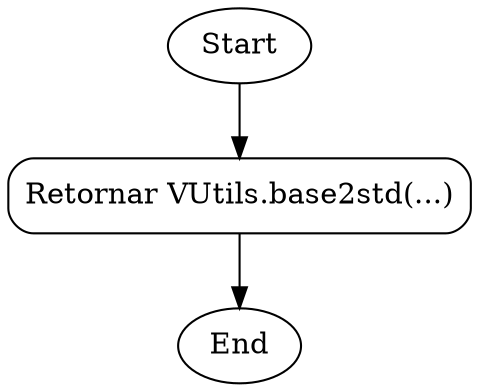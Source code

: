 digraph G_Transform2d_base2Std {
    rankdir=TB;
    node [shape=box, style=rounded];
    Start [shape=ellipse];
    End [shape=ellipse];
    A [label="Retornar VUtils.base2std(...)"];
    Start -> A -> End;
}